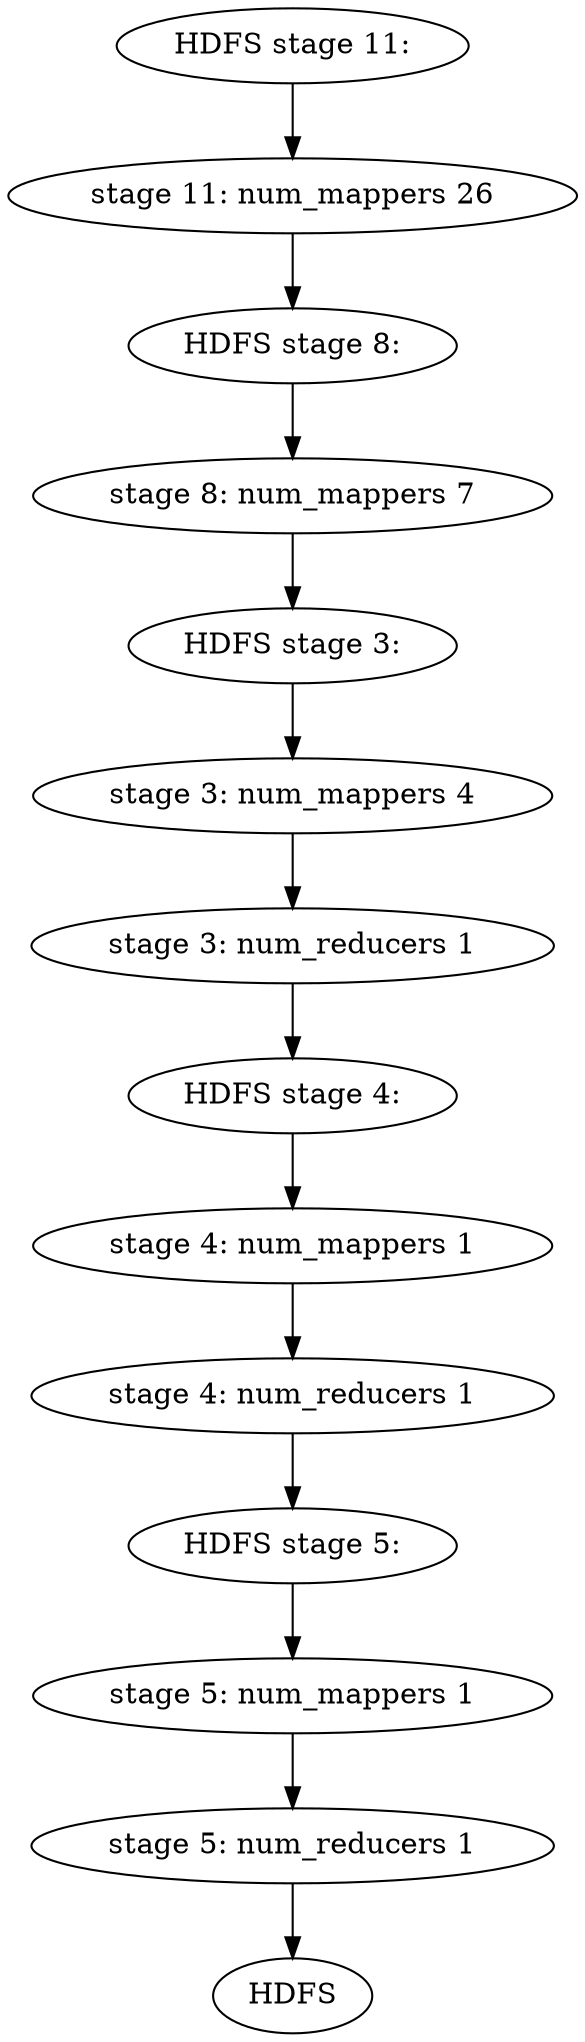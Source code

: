 digraph {
    "HDFS stage 11:" -> "stage 11: num_mappers 26"; 
    "stage 11: num_mappers 26" -> "HDFS stage 8:"; 
    "HDFS stage 8:" -> "stage 8: num_mappers 7"; 
    "stage 8: num_mappers 7" -> "HDFS stage 3:"; 
    "HDFS stage 3:"-> "stage 3: num_mappers 4"; 
    "stage 3: num_mappers 4" -> "stage 3: num_reducers 1"; 
    "stage 3: num_reducers 1" -> "HDFS stage 4:"; 
    "HDFS stage 4:"-> "stage 4: num_mappers 1"; 
    "stage 4: num_mappers 1" -> "stage 4: num_reducers 1"; 
    "stage 4: num_reducers 1" -> "HDFS stage 5:"; 
    "HDFS stage 5:"-> "stage 5: num_mappers 1"; 
    "stage 5: num_mappers 1" -> "stage 5: num_reducers 1"; 
    "stage 5: num_reducers 1" -> "HDFS"; 
}